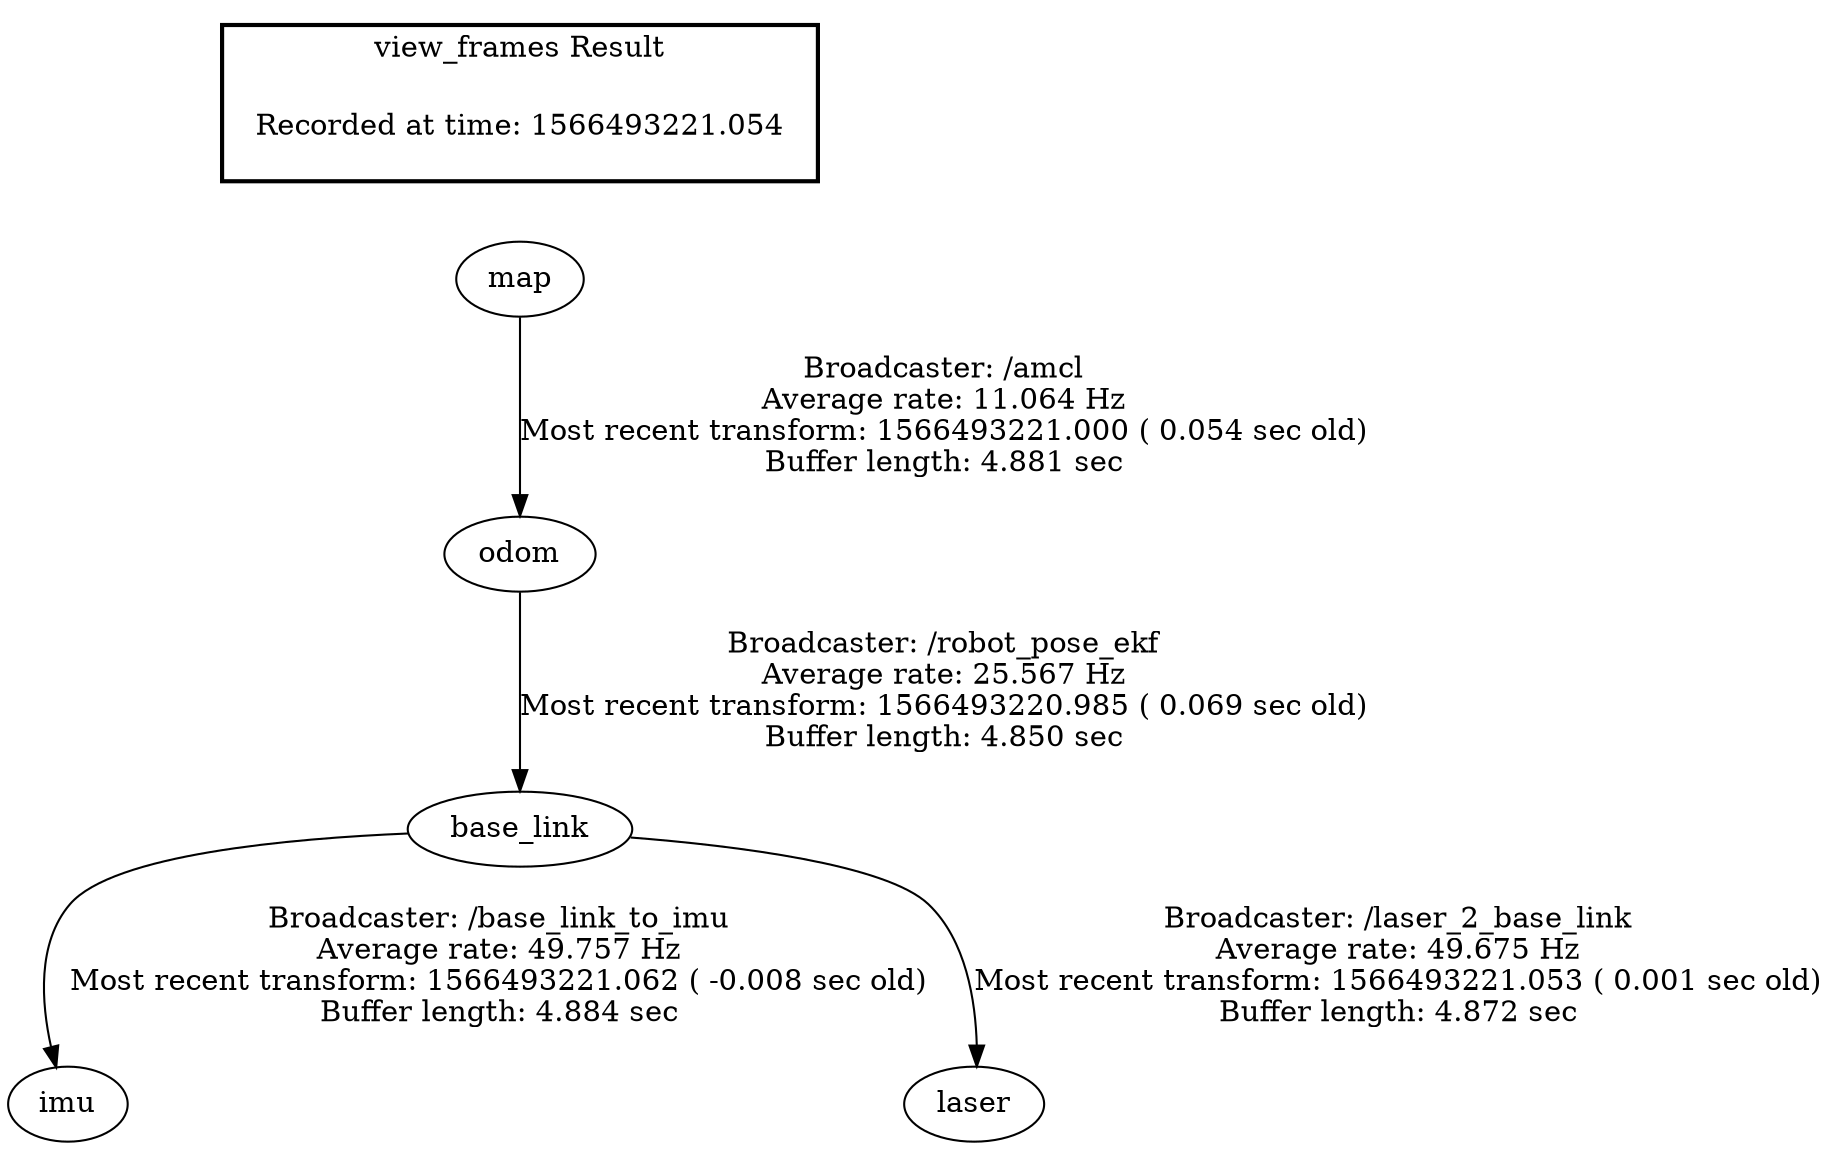 digraph G {
"base_link" -> "imu"[label="Broadcaster: /base_link_to_imu\nAverage rate: 49.757 Hz\nMost recent transform: 1566493221.062 ( -0.008 sec old)\nBuffer length: 4.884 sec\n"];
"odom" -> "base_link"[label="Broadcaster: /robot_pose_ekf\nAverage rate: 25.567 Hz\nMost recent transform: 1566493220.985 ( 0.069 sec old)\nBuffer length: 4.850 sec\n"];
"base_link" -> "laser"[label="Broadcaster: /laser_2_base_link\nAverage rate: 49.675 Hz\nMost recent transform: 1566493221.053 ( 0.001 sec old)\nBuffer length: 4.872 sec\n"];
"map" -> "odom"[label="Broadcaster: /amcl\nAverage rate: 11.064 Hz\nMost recent transform: 1566493221.000 ( 0.054 sec old)\nBuffer length: 4.881 sec\n"];
edge [style=invis];
 subgraph cluster_legend { style=bold; color=black; label ="view_frames Result";
"Recorded at time: 1566493221.054"[ shape=plaintext ] ;
 }->"map";
}